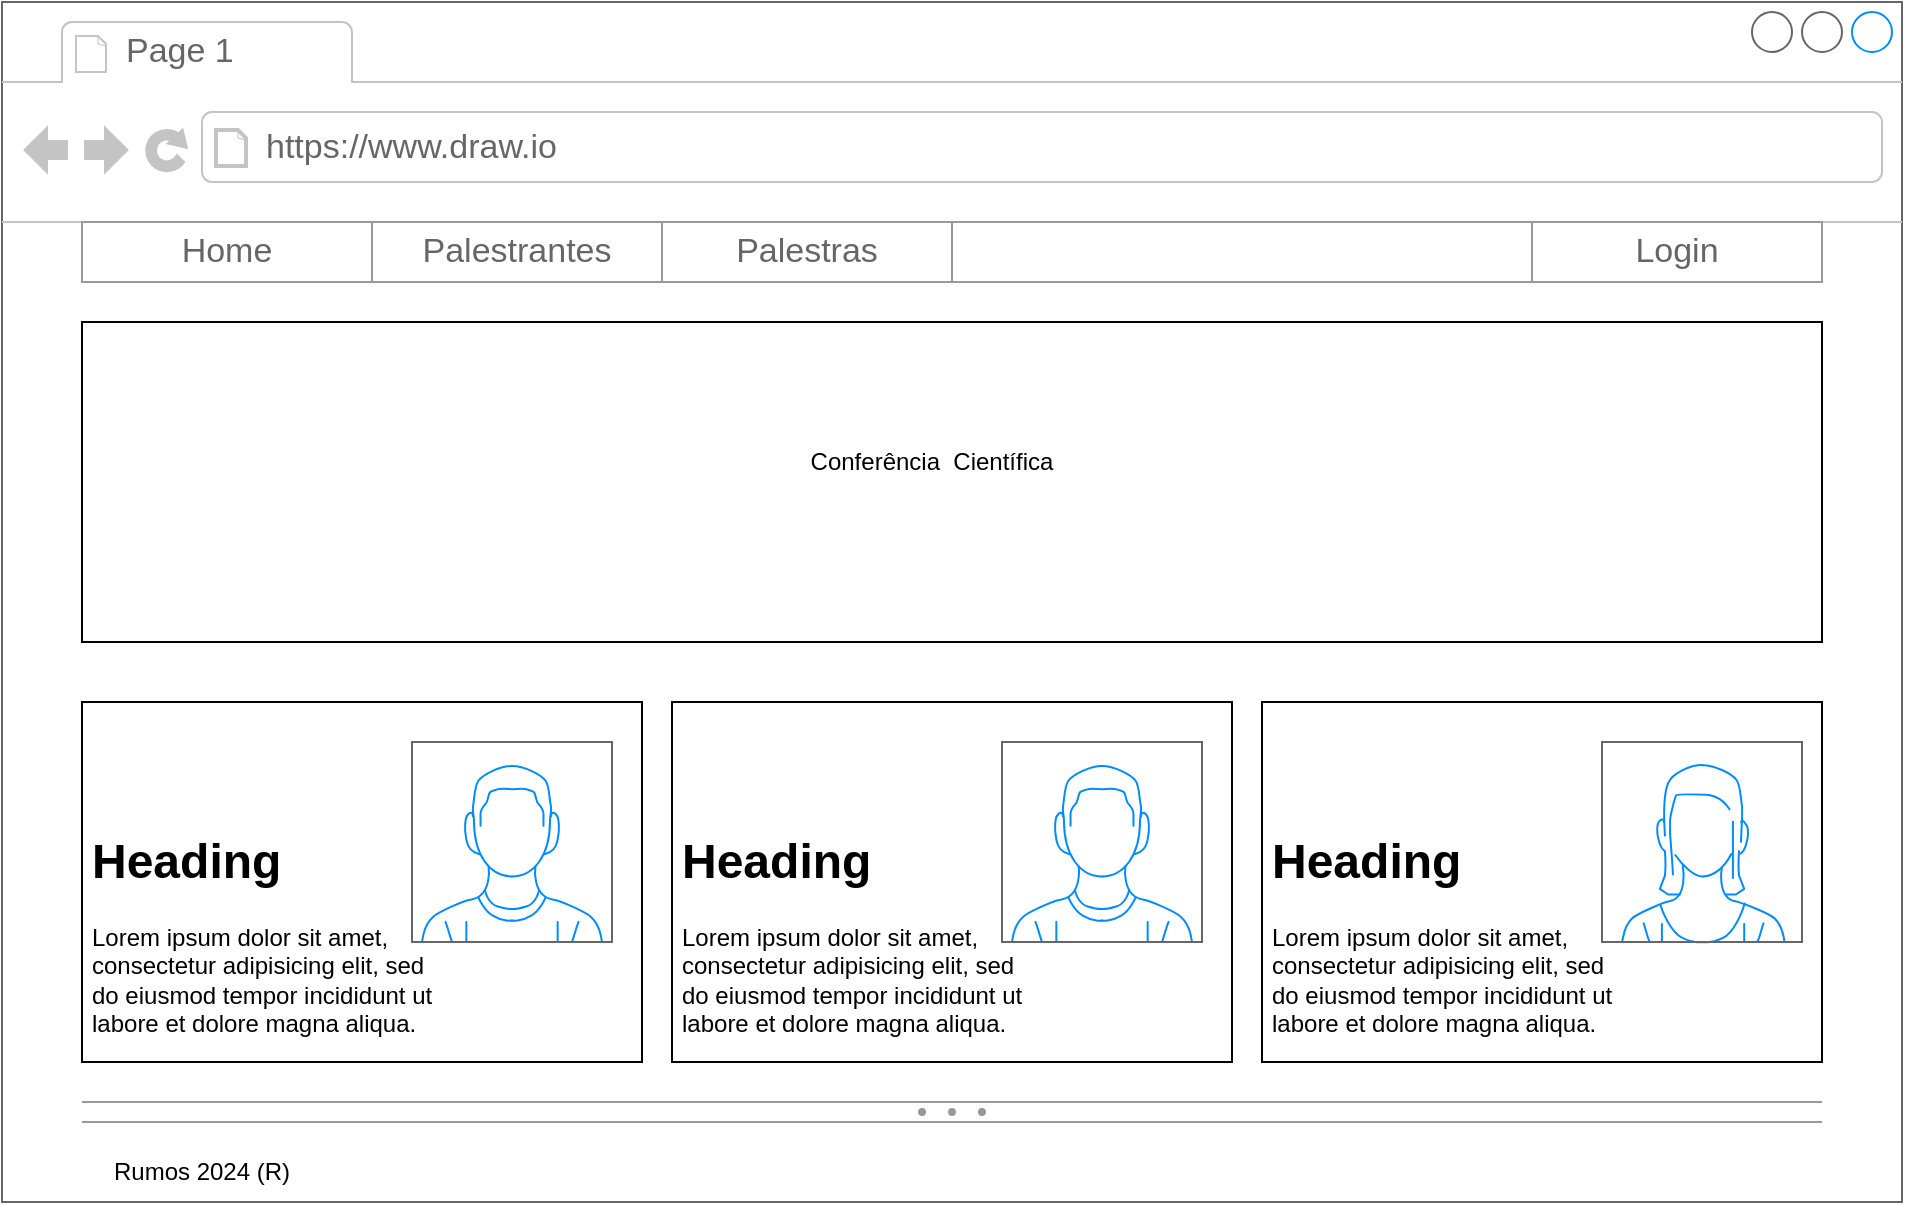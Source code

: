 <mxfile version="21.2.8" type="device" pages="4">
  <diagram name="Index" id="-s-NuK_WomoDArE0Qyhp">
    <mxGraphModel dx="1276" dy="606" grid="1" gridSize="10" guides="1" tooltips="1" connect="1" arrows="1" fold="1" page="1" pageScale="1" pageWidth="1169" pageHeight="827" math="0" shadow="0">
      <root>
        <mxCell id="0" />
        <mxCell id="1" parent="0" />
        <mxCell id="NJGV16ImT3vFh713RgNO-1" value="" style="strokeWidth=1;shadow=0;dashed=0;align=center;html=1;shape=mxgraph.mockup.containers.browserWindow;rSize=0;strokeColor=#666666;strokeColor2=#008cff;strokeColor3=#c4c4c4;mainText=,;recursiveResize=0;" parent="1" vertex="1">
          <mxGeometry x="110" y="90" width="950" height="600" as="geometry" />
        </mxCell>
        <mxCell id="NJGV16ImT3vFh713RgNO-2" value="Page 1" style="strokeWidth=1;shadow=0;dashed=0;align=center;html=1;shape=mxgraph.mockup.containers.anchor;fontSize=17;fontColor=#666666;align=left;whiteSpace=wrap;" parent="NJGV16ImT3vFh713RgNO-1" vertex="1">
          <mxGeometry x="60" y="12" width="110" height="26" as="geometry" />
        </mxCell>
        <mxCell id="NJGV16ImT3vFh713RgNO-3" value="https://www.draw.io" style="strokeWidth=1;shadow=0;dashed=0;align=center;html=1;shape=mxgraph.mockup.containers.anchor;rSize=0;fontSize=17;fontColor=#666666;align=left;" parent="NJGV16ImT3vFh713RgNO-1" vertex="1">
          <mxGeometry x="130" y="60" width="250" height="26" as="geometry" />
        </mxCell>
        <mxCell id="NJGV16ImT3vFh713RgNO-4" value="" style="rounded=0;whiteSpace=wrap;html=1;" parent="NJGV16ImT3vFh713RgNO-1" vertex="1">
          <mxGeometry x="40" y="160" width="870" height="160" as="geometry" />
        </mxCell>
        <mxCell id="NJGV16ImT3vFh713RgNO-5" value="Conferência&amp;nbsp; Científica" style="text;html=1;align=center;verticalAlign=middle;whiteSpace=wrap;rounded=0;" parent="NJGV16ImT3vFh713RgNO-1" vertex="1">
          <mxGeometry x="140" y="160" width="650" height="140" as="geometry" />
        </mxCell>
        <mxCell id="NJGV16ImT3vFh713RgNO-6" value="" style="rounded=0;whiteSpace=wrap;html=1;" parent="NJGV16ImT3vFh713RgNO-1" vertex="1">
          <mxGeometry x="40" y="350" width="280" height="180" as="geometry" />
        </mxCell>
        <mxCell id="NJGV16ImT3vFh713RgNO-7" value="" style="verticalLabelPosition=bottom;shadow=0;dashed=0;align=center;html=1;verticalAlign=top;strokeWidth=1;shape=mxgraph.mockup.containers.userMale;strokeColor=#666666;strokeColor2=#008cff;" parent="NJGV16ImT3vFh713RgNO-1" vertex="1">
          <mxGeometry x="205" y="370" width="100" height="100" as="geometry" />
        </mxCell>
        <mxCell id="NJGV16ImT3vFh713RgNO-8" value="&lt;h1&gt;Heading&lt;/h1&gt;&lt;p&gt;Lorem ipsum dolor sit amet, consectetur adipisicing elit, sed do eiusmod tempor incididunt ut labore et dolore magna aliqua.&lt;/p&gt;" style="text;html=1;spacing=5;spacingTop=-20;whiteSpace=wrap;overflow=hidden;rounded=0;" parent="NJGV16ImT3vFh713RgNO-1" vertex="1">
          <mxGeometry x="40" y="410" width="190" height="120" as="geometry" />
        </mxCell>
        <mxCell id="NJGV16ImT3vFh713RgNO-9" value="" style="rounded=0;whiteSpace=wrap;html=1;" parent="NJGV16ImT3vFh713RgNO-1" vertex="1">
          <mxGeometry x="335" y="350" width="280" height="180" as="geometry" />
        </mxCell>
        <mxCell id="NJGV16ImT3vFh713RgNO-10" value="" style="verticalLabelPosition=bottom;shadow=0;dashed=0;align=center;html=1;verticalAlign=top;strokeWidth=1;shape=mxgraph.mockup.containers.userMale;strokeColor=#666666;strokeColor2=#008cff;" parent="NJGV16ImT3vFh713RgNO-1" vertex="1">
          <mxGeometry x="500" y="370" width="100" height="100" as="geometry" />
        </mxCell>
        <mxCell id="NJGV16ImT3vFh713RgNO-13" value="&lt;h1&gt;Heading&lt;/h1&gt;&lt;p&gt;Lorem ipsum dolor sit amet, consectetur adipisicing elit, sed do eiusmod tempor incididunt ut labore et dolore magna aliqua.&lt;/p&gt;" style="text;html=1;spacing=5;spacingTop=-20;whiteSpace=wrap;overflow=hidden;rounded=0;" parent="NJGV16ImT3vFh713RgNO-1" vertex="1">
          <mxGeometry x="335" y="410" width="190" height="120" as="geometry" />
        </mxCell>
        <mxCell id="u3Lr7JxooYc4pxx3eMnw-1" value="" style="verticalLabelPosition=bottom;shadow=0;dashed=0;align=center;html=1;verticalAlign=top;strokeWidth=1;shape=mxgraph.mockup.forms.splitter;strokeColor=#999999;" parent="NJGV16ImT3vFh713RgNO-1" vertex="1">
          <mxGeometry x="40" y="550" width="870" height="10" as="geometry" />
        </mxCell>
        <mxCell id="u3Lr7JxooYc4pxx3eMnw-2" value="Rumos 2024 (R)" style="text;html=1;strokeColor=none;fillColor=none;align=center;verticalAlign=middle;whiteSpace=wrap;rounded=0;" parent="NJGV16ImT3vFh713RgNO-1" vertex="1">
          <mxGeometry x="40" y="570" width="120" height="30" as="geometry" />
        </mxCell>
        <mxCell id="u3Lr7JxooYc4pxx3eMnw-3" value="" style="strokeWidth=1;shadow=0;dashed=0;align=center;html=1;shape=mxgraph.mockup.forms.rrect;rSize=0;strokeColor=#999999;" parent="NJGV16ImT3vFh713RgNO-1" vertex="1">
          <mxGeometry x="40" y="110" width="870" height="30" as="geometry" />
        </mxCell>
        <mxCell id="u3Lr7JxooYc4pxx3eMnw-4" value="Home" style="strokeColor=inherit;fillColor=inherit;gradientColor=inherit;strokeWidth=1;shadow=0;dashed=0;align=center;html=1;shape=mxgraph.mockup.forms.rrect;rSize=0;fontSize=17;fontColor=#666666;whiteSpace=wrap;" parent="u3Lr7JxooYc4pxx3eMnw-3" vertex="1">
          <mxGeometry width="145" height="30" as="geometry" />
        </mxCell>
        <mxCell id="u3Lr7JxooYc4pxx3eMnw-5" value="Palestrantes" style="strokeColor=inherit;fillColor=inherit;gradientColor=inherit;strokeWidth=1;shadow=0;dashed=0;align=center;html=1;shape=mxgraph.mockup.forms.rrect;rSize=0;fontSize=17;fontColor=#666666;whiteSpace=wrap;" parent="u3Lr7JxooYc4pxx3eMnw-3" vertex="1">
          <mxGeometry x="145" width="145" height="30" as="geometry" />
        </mxCell>
        <mxCell id="u3Lr7JxooYc4pxx3eMnw-6" value="Palestras" style="strokeColor=inherit;fillColor=inherit;gradientColor=inherit;strokeWidth=1;shadow=0;dashed=0;align=center;html=1;shape=mxgraph.mockup.forms.rrect;rSize=0;fontSize=17;fontColor=#666666;whiteSpace=wrap;" parent="u3Lr7JxooYc4pxx3eMnw-3" vertex="1">
          <mxGeometry x="290" width="145" height="30" as="geometry" />
        </mxCell>
        <mxCell id="u3Lr7JxooYc4pxx3eMnw-9" value="Login" style="strokeColor=inherit;fillColor=inherit;gradientColor=inherit;strokeWidth=1;shadow=0;dashed=0;align=center;html=1;shape=mxgraph.mockup.forms.rrect;rSize=0;fontSize=17;fontColor=#666666;whiteSpace=wrap;" parent="u3Lr7JxooYc4pxx3eMnw-3" vertex="1">
          <mxGeometry x="725" width="145" height="30" as="geometry" />
        </mxCell>
        <mxCell id="NJGV16ImT3vFh713RgNO-11" value="" style="rounded=0;whiteSpace=wrap;html=1;" parent="1" vertex="1">
          <mxGeometry x="740" y="440" width="280" height="180" as="geometry" />
        </mxCell>
        <mxCell id="NJGV16ImT3vFh713RgNO-14" value="&lt;h1&gt;Heading&lt;/h1&gt;&lt;p&gt;Lorem ipsum dolor sit amet, consectetur adipisicing elit, sed do eiusmod tempor incididunt ut labore et dolore magna aliqua.&lt;/p&gt;" style="text;html=1;spacing=5;spacingTop=-20;whiteSpace=wrap;overflow=hidden;rounded=0;" parent="1" vertex="1">
          <mxGeometry x="740" y="500" width="190" height="120" as="geometry" />
        </mxCell>
        <mxCell id="NJGV16ImT3vFh713RgNO-15" value="" style="verticalLabelPosition=bottom;shadow=0;dashed=0;align=center;html=1;verticalAlign=top;strokeWidth=1;shape=mxgraph.mockup.containers.userFemale;strokeColor=#666666;strokeColor2=#008cff;" parent="1" vertex="1">
          <mxGeometry x="910" y="460" width="100" height="100" as="geometry" />
        </mxCell>
      </root>
    </mxGraphModel>
  </diagram>
  <diagram id="n83IJ1yeSU_8J88dDmPN" name="Palestrantes">
    <mxGraphModel dx="1276" dy="606" grid="1" gridSize="10" guides="1" tooltips="1" connect="1" arrows="1" fold="1" page="1" pageScale="1" pageWidth="1169" pageHeight="827" math="0" shadow="0">
      <root>
        <mxCell id="0" />
        <mxCell id="1" parent="0" />
        <mxCell id="xJS73T4taUeHp2EmgQ5f-1" value="" style="strokeWidth=1;shadow=0;dashed=0;align=center;html=1;shape=mxgraph.mockup.containers.browserWindow;rSize=0;strokeColor=#666666;strokeColor2=#008cff;strokeColor3=#c4c4c4;mainText=,;recursiveResize=0;" parent="1" vertex="1">
          <mxGeometry x="110" y="90" width="950" height="600" as="geometry" />
        </mxCell>
        <mxCell id="xJS73T4taUeHp2EmgQ5f-2" value="Page 1" style="strokeWidth=1;shadow=0;dashed=0;align=center;html=1;shape=mxgraph.mockup.containers.anchor;fontSize=17;fontColor=#666666;align=left;whiteSpace=wrap;" parent="xJS73T4taUeHp2EmgQ5f-1" vertex="1">
          <mxGeometry x="60" y="12" width="110" height="26" as="geometry" />
        </mxCell>
        <mxCell id="xJS73T4taUeHp2EmgQ5f-3" value="https://www.draw.io" style="strokeWidth=1;shadow=0;dashed=0;align=center;html=1;shape=mxgraph.mockup.containers.anchor;rSize=0;fontSize=17;fontColor=#666666;align=left;" parent="xJS73T4taUeHp2EmgQ5f-1" vertex="1">
          <mxGeometry x="130" y="60" width="250" height="26" as="geometry" />
        </mxCell>
        <mxCell id="xJS73T4taUeHp2EmgQ5f-12" value="" style="verticalLabelPosition=bottom;shadow=0;dashed=0;align=center;html=1;verticalAlign=top;strokeWidth=1;shape=mxgraph.mockup.forms.splitter;strokeColor=#999999;" parent="xJS73T4taUeHp2EmgQ5f-1" vertex="1">
          <mxGeometry x="40" y="550" width="870" height="10" as="geometry" />
        </mxCell>
        <mxCell id="xJS73T4taUeHp2EmgQ5f-13" value="Rumos 2024 (R)" style="text;html=1;strokeColor=none;fillColor=none;align=center;verticalAlign=middle;whiteSpace=wrap;rounded=0;" parent="xJS73T4taUeHp2EmgQ5f-1" vertex="1">
          <mxGeometry x="40" y="570" width="120" height="30" as="geometry" />
        </mxCell>
        <mxCell id="xJS73T4taUeHp2EmgQ5f-14" value="" style="strokeWidth=1;shadow=0;dashed=0;align=center;html=1;shape=mxgraph.mockup.forms.rrect;rSize=0;strokeColor=#999999;" parent="xJS73T4taUeHp2EmgQ5f-1" vertex="1">
          <mxGeometry x="40" y="110" width="870" height="30" as="geometry" />
        </mxCell>
        <mxCell id="xJS73T4taUeHp2EmgQ5f-15" value="Home" style="strokeColor=inherit;fillColor=inherit;gradientColor=inherit;strokeWidth=1;shadow=0;dashed=0;align=center;html=1;shape=mxgraph.mockup.forms.rrect;rSize=0;fontSize=17;fontColor=#666666;whiteSpace=wrap;" parent="xJS73T4taUeHp2EmgQ5f-14" vertex="1">
          <mxGeometry width="145" height="30" as="geometry" />
        </mxCell>
        <mxCell id="xJS73T4taUeHp2EmgQ5f-16" value="Palestrantes" style="strokeColor=inherit;fillColor=inherit;gradientColor=inherit;strokeWidth=1;shadow=0;dashed=0;align=center;html=1;shape=mxgraph.mockup.forms.rrect;rSize=0;fontSize=17;fontColor=#666666;whiteSpace=wrap;" parent="xJS73T4taUeHp2EmgQ5f-14" vertex="1">
          <mxGeometry x="145" width="145" height="30" as="geometry" />
        </mxCell>
        <mxCell id="xJS73T4taUeHp2EmgQ5f-17" value="Palestras" style="strokeColor=inherit;fillColor=inherit;gradientColor=inherit;strokeWidth=1;shadow=0;dashed=0;align=center;html=1;shape=mxgraph.mockup.forms.rrect;rSize=0;fontSize=17;fontColor=#666666;whiteSpace=wrap;" parent="xJS73T4taUeHp2EmgQ5f-14" vertex="1">
          <mxGeometry x="290" width="145" height="30" as="geometry" />
        </mxCell>
        <mxCell id="xJS73T4taUeHp2EmgQ5f-18" value="Login" style="strokeColor=inherit;fillColor=inherit;gradientColor=inherit;strokeWidth=1;shadow=0;dashed=0;align=center;html=1;shape=mxgraph.mockup.forms.rrect;rSize=0;fontSize=17;fontColor=#666666;whiteSpace=wrap;" parent="xJS73T4taUeHp2EmgQ5f-14" vertex="1">
          <mxGeometry x="725" width="145" height="30" as="geometry" />
        </mxCell>
        <mxCell id="-s9LEb90_n_qW2XaT2oN-1" value="" style="shape=table;html=1;whiteSpace=wrap;startSize=0;container=1;collapsible=0;childLayout=tableLayout;strokeWidth=2;" parent="xJS73T4taUeHp2EmgQ5f-1" vertex="1">
          <mxGeometry x="40" y="230" width="870" height="80" as="geometry" />
        </mxCell>
        <mxCell id="-s9LEb90_n_qW2XaT2oN-2" value="" style="shape=tableRow;horizontal=0;startSize=0;swimlaneHead=0;swimlaneBody=0;top=0;left=0;bottom=0;right=0;collapsible=0;dropTarget=0;fillColor=none;points=[[0,0.5],[1,0.5]];portConstraint=eastwest;" parent="-s9LEb90_n_qW2XaT2oN-1" vertex="1">
          <mxGeometry width="870" height="27" as="geometry" />
        </mxCell>
        <mxCell id="-s9LEb90_n_qW2XaT2oN-3" value="Header 1" style="shape=partialRectangle;html=1;whiteSpace=wrap;connectable=0;fillColor=none;top=0;left=0;bottom=0;right=0;overflow=hidden;fontStyle=1" parent="-s9LEb90_n_qW2XaT2oN-2" vertex="1">
          <mxGeometry width="435" height="27" as="geometry">
            <mxRectangle width="435" height="27" as="alternateBounds" />
          </mxGeometry>
        </mxCell>
        <mxCell id="-s9LEb90_n_qW2XaT2oN-4" value="Header 2" style="shape=partialRectangle;html=1;whiteSpace=wrap;connectable=0;fillColor=none;top=0;left=0;bottom=0;right=0;overflow=hidden;fontStyle=1" parent="-s9LEb90_n_qW2XaT2oN-2" vertex="1">
          <mxGeometry x="435" width="435" height="27" as="geometry">
            <mxRectangle width="435" height="27" as="alternateBounds" />
          </mxGeometry>
        </mxCell>
        <mxCell id="-s9LEb90_n_qW2XaT2oN-5" value="" style="shape=tableRow;horizontal=0;startSize=0;swimlaneHead=0;swimlaneBody=0;top=0;left=0;bottom=0;right=0;collapsible=0;dropTarget=0;fillColor=none;points=[[0,0.5],[1,0.5]];portConstraint=eastwest;" parent="-s9LEb90_n_qW2XaT2oN-1" vertex="1">
          <mxGeometry y="27" width="870" height="26" as="geometry" />
        </mxCell>
        <mxCell id="-s9LEb90_n_qW2XaT2oN-6" value="row 1, cell 1" style="shape=partialRectangle;html=1;whiteSpace=wrap;connectable=0;fillColor=none;top=0;left=0;bottom=0;right=0;overflow=hidden;" parent="-s9LEb90_n_qW2XaT2oN-5" vertex="1">
          <mxGeometry width="435" height="26" as="geometry">
            <mxRectangle width="435" height="26" as="alternateBounds" />
          </mxGeometry>
        </mxCell>
        <mxCell id="-s9LEb90_n_qW2XaT2oN-7" value="row 1, cell 2" style="shape=partialRectangle;html=1;whiteSpace=wrap;connectable=0;fillColor=none;top=0;left=0;bottom=0;right=0;overflow=hidden;" parent="-s9LEb90_n_qW2XaT2oN-5" vertex="1">
          <mxGeometry x="435" width="435" height="26" as="geometry">
            <mxRectangle width="435" height="26" as="alternateBounds" />
          </mxGeometry>
        </mxCell>
        <mxCell id="-s9LEb90_n_qW2XaT2oN-8" value="" style="shape=tableRow;horizontal=0;startSize=0;swimlaneHead=0;swimlaneBody=0;top=0;left=0;bottom=0;right=0;collapsible=0;dropTarget=0;fillColor=none;points=[[0,0.5],[1,0.5]];portConstraint=eastwest;" parent="-s9LEb90_n_qW2XaT2oN-1" vertex="1">
          <mxGeometry y="53" width="870" height="27" as="geometry" />
        </mxCell>
        <mxCell id="-s9LEb90_n_qW2XaT2oN-9" value="row 2, cell 1" style="shape=partialRectangle;html=1;whiteSpace=wrap;connectable=0;fillColor=none;top=0;left=0;bottom=0;right=0;overflow=hidden;" parent="-s9LEb90_n_qW2XaT2oN-8" vertex="1">
          <mxGeometry width="435" height="27" as="geometry">
            <mxRectangle width="435" height="27" as="alternateBounds" />
          </mxGeometry>
        </mxCell>
        <mxCell id="-s9LEb90_n_qW2XaT2oN-10" value="row 2, cell 2" style="shape=partialRectangle;html=1;whiteSpace=wrap;connectable=0;fillColor=none;top=0;left=0;bottom=0;right=0;overflow=hidden;" parent="-s9LEb90_n_qW2XaT2oN-8" vertex="1">
          <mxGeometry x="435" width="435" height="27" as="geometry">
            <mxRectangle width="435" height="27" as="alternateBounds" />
          </mxGeometry>
        </mxCell>
        <mxCell id="-s9LEb90_n_qW2XaT2oN-11" value="Search" style="strokeWidth=1;shadow=0;dashed=0;align=center;html=1;shape=mxgraph.mockup.forms.searchBox;strokeColor=#999999;mainText=;strokeColor2=#008cff;fontColor=#666666;fontSize=17;align=left;spacingLeft=3;whiteSpace=wrap;" parent="xJS73T4taUeHp2EmgQ5f-1" vertex="1">
          <mxGeometry x="40" y="190" width="360" height="30" as="geometry" />
        </mxCell>
        <mxCell id="_cKu09cZDRXXO4Q31mEp-1" value="" style="rounded=0;whiteSpace=wrap;html=1;" parent="1" vertex="1">
          <mxGeometry x="150" y="440" width="870" height="180" as="geometry" />
        </mxCell>
        <mxCell id="_cKu09cZDRXXO4Q31mEp-2" value="" style="verticalLabelPosition=bottom;shadow=0;dashed=0;align=center;html=1;verticalAlign=top;strokeWidth=1;shape=mxgraph.mockup.containers.userMale;strokeColor=#666666;strokeColor2=#008cff;" parent="1" vertex="1">
          <mxGeometry x="160" y="450" width="100" height="100" as="geometry" />
        </mxCell>
        <mxCell id="_cKu09cZDRXXO4Q31mEp-4" value="&lt;h1&gt;Heading&lt;/h1&gt;&lt;p&gt;Lorem ipsum dolor sit amet, consectetur adipisicing elit, sed do eiusmod tempor incididunt ut labore et dolore magna aliqua.&lt;/p&gt;" style="text;html=1;strokeColor=none;fillColor=none;spacing=5;spacingTop=-20;whiteSpace=wrap;overflow=hidden;rounded=0;" parent="1" vertex="1">
          <mxGeometry x="273" y="450" width="717" height="100" as="geometry" />
        </mxCell>
        <mxCell id="_cKu09cZDRXXO4Q31mEp-5" value="&lt;h1&gt;Palestra 01&lt;/h1&gt;&lt;p&gt;Lorem ipsum dolor sit amet, consectetur adipisicing aliqua.&lt;/p&gt;" style="text;html=1;strokeColor=none;fillColor=none;spacing=5;spacingTop=-20;whiteSpace=wrap;overflow=hidden;rounded=0;" parent="1" vertex="1">
          <mxGeometry x="270" y="530" width="190" height="80" as="geometry" />
        </mxCell>
        <mxCell id="_cKu09cZDRXXO4Q31mEp-6" value="&lt;h1&gt;Palestra 02&lt;/h1&gt;&lt;p&gt;Lorem ipsum dolor sit amet, consectetur adipisicing aliqua.&lt;/p&gt;" style="text;html=1;strokeColor=none;fillColor=none;spacing=5;spacingTop=-20;whiteSpace=wrap;overflow=hidden;rounded=0;" parent="1" vertex="1">
          <mxGeometry x="460" y="530" width="190" height="80" as="geometry" />
        </mxCell>
        <mxCell id="_cKu09cZDRXXO4Q31mEp-7" value="&lt;h1&gt;Palestra 03&lt;/h1&gt;&lt;p&gt;Lorem ipsum dolor sit amet, consectetur adipisicing aliqua.&lt;/p&gt;" style="text;html=1;strokeColor=none;fillColor=none;spacing=5;spacingTop=-20;whiteSpace=wrap;overflow=hidden;rounded=0;" parent="1" vertex="1">
          <mxGeometry x="670" y="530" width="190" height="80" as="geometry" />
        </mxCell>
      </root>
    </mxGraphModel>
  </diagram>
  <diagram name="Cadastro Palestrantes" id="-__qBHzWM1S3iXYySeu9">
    <mxGraphModel dx="1276" dy="606" grid="1" gridSize="10" guides="1" tooltips="1" connect="1" arrows="1" fold="1" page="1" pageScale="1" pageWidth="1169" pageHeight="827" math="0" shadow="0">
      <root>
        <mxCell id="T50IKD7ibU-e3D_RE7FK-0" />
        <mxCell id="T50IKD7ibU-e3D_RE7FK-1" parent="T50IKD7ibU-e3D_RE7FK-0" />
        <mxCell id="T50IKD7ibU-e3D_RE7FK-2" value="" style="strokeWidth=1;shadow=0;dashed=0;align=center;html=1;shape=mxgraph.mockup.containers.browserWindow;rSize=0;strokeColor=#666666;strokeColor2=#008cff;strokeColor3=#c4c4c4;mainText=,;recursiveResize=0;" vertex="1" parent="T50IKD7ibU-e3D_RE7FK-1">
          <mxGeometry x="110" y="90" width="950" height="600" as="geometry" />
        </mxCell>
        <mxCell id="T50IKD7ibU-e3D_RE7FK-3" value="Page 1" style="strokeWidth=1;shadow=0;dashed=0;align=center;html=1;shape=mxgraph.mockup.containers.anchor;fontSize=17;fontColor=#666666;align=left;whiteSpace=wrap;" vertex="1" parent="T50IKD7ibU-e3D_RE7FK-2">
          <mxGeometry x="60" y="12" width="110" height="26" as="geometry" />
        </mxCell>
        <mxCell id="T50IKD7ibU-e3D_RE7FK-4" value="https://www.draw.io" style="strokeWidth=1;shadow=0;dashed=0;align=center;html=1;shape=mxgraph.mockup.containers.anchor;rSize=0;fontSize=17;fontColor=#666666;align=left;" vertex="1" parent="T50IKD7ibU-e3D_RE7FK-2">
          <mxGeometry x="130" y="60" width="250" height="26" as="geometry" />
        </mxCell>
        <mxCell id="T50IKD7ibU-e3D_RE7FK-5" value="" style="verticalLabelPosition=bottom;shadow=0;dashed=0;align=center;html=1;verticalAlign=top;strokeWidth=1;shape=mxgraph.mockup.forms.splitter;strokeColor=#999999;" vertex="1" parent="T50IKD7ibU-e3D_RE7FK-2">
          <mxGeometry x="40" y="550" width="870" height="10" as="geometry" />
        </mxCell>
        <mxCell id="T50IKD7ibU-e3D_RE7FK-6" value="Rumos 2024 (R)" style="text;html=1;strokeColor=none;fillColor=none;align=center;verticalAlign=middle;whiteSpace=wrap;rounded=0;" vertex="1" parent="T50IKD7ibU-e3D_RE7FK-2">
          <mxGeometry x="40" y="570" width="120" height="30" as="geometry" />
        </mxCell>
        <mxCell id="T50IKD7ibU-e3D_RE7FK-7" value="" style="strokeWidth=1;shadow=0;dashed=0;align=center;html=1;shape=mxgraph.mockup.forms.rrect;rSize=0;strokeColor=#999999;" vertex="1" parent="T50IKD7ibU-e3D_RE7FK-2">
          <mxGeometry x="40" y="110" width="870" height="30" as="geometry" />
        </mxCell>
        <mxCell id="T50IKD7ibU-e3D_RE7FK-8" value="Home" style="strokeColor=inherit;fillColor=inherit;gradientColor=inherit;strokeWidth=1;shadow=0;dashed=0;align=center;html=1;shape=mxgraph.mockup.forms.rrect;rSize=0;fontSize=17;fontColor=#666666;whiteSpace=wrap;" vertex="1" parent="T50IKD7ibU-e3D_RE7FK-7">
          <mxGeometry width="145" height="30" as="geometry" />
        </mxCell>
        <mxCell id="T50IKD7ibU-e3D_RE7FK-9" value="Palestrantes" style="strokeColor=inherit;fillColor=inherit;gradientColor=inherit;strokeWidth=1;shadow=0;dashed=0;align=center;html=1;shape=mxgraph.mockup.forms.rrect;rSize=0;fontSize=17;fontColor=#666666;whiteSpace=wrap;" vertex="1" parent="T50IKD7ibU-e3D_RE7FK-7">
          <mxGeometry x="145" width="145" height="30" as="geometry" />
        </mxCell>
        <mxCell id="T50IKD7ibU-e3D_RE7FK-10" value="Palestras" style="strokeColor=inherit;fillColor=inherit;gradientColor=inherit;strokeWidth=1;shadow=0;dashed=0;align=center;html=1;shape=mxgraph.mockup.forms.rrect;rSize=0;fontSize=17;fontColor=#666666;whiteSpace=wrap;" vertex="1" parent="T50IKD7ibU-e3D_RE7FK-7">
          <mxGeometry x="290" width="145" height="30" as="geometry" />
        </mxCell>
        <mxCell id="T50IKD7ibU-e3D_RE7FK-11" value="Login" style="strokeColor=inherit;fillColor=inherit;gradientColor=inherit;strokeWidth=1;shadow=0;dashed=0;align=center;html=1;shape=mxgraph.mockup.forms.rrect;rSize=0;fontSize=17;fontColor=#666666;whiteSpace=wrap;" vertex="1" parent="T50IKD7ibU-e3D_RE7FK-7">
          <mxGeometry x="725" width="145" height="30" as="geometry" />
        </mxCell>
        <mxCell id="T50IKD7ibU-e3D_RE7FK-23" value="" style="rounded=0;whiteSpace=wrap;html=1;" vertex="1" parent="T50IKD7ibU-e3D_RE7FK-1">
          <mxGeometry x="150" y="250" width="870" height="370" as="geometry" />
        </mxCell>
        <mxCell id="Twnnvgmj1dNYaNvpYtDp-0" value="" style="strokeWidth=1;shadow=0;dashed=0;align=center;html=1;shape=mxgraph.mockup.forms.pwField;strokeColor=#999999;mainText=;align=left;fontColor=#666666;fontSize=17;spacingLeft=3;" vertex="1" parent="T50IKD7ibU-e3D_RE7FK-1">
          <mxGeometry x="250" y="270" width="150" height="30" as="geometry" />
        </mxCell>
        <mxCell id="Twnnvgmj1dNYaNvpYtDp-1" value="Nome" style="text;html=1;strokeColor=none;fillColor=none;align=center;verticalAlign=middle;whiteSpace=wrap;rounded=0;" vertex="1" parent="T50IKD7ibU-e3D_RE7FK-1">
          <mxGeometry x="160" y="270" width="60" height="30" as="geometry" />
        </mxCell>
        <mxCell id="Twnnvgmj1dNYaNvpYtDp-3" value="Especialidade" style="text;html=1;strokeColor=none;fillColor=none;align=center;verticalAlign=middle;whiteSpace=wrap;rounded=0;" vertex="1" parent="T50IKD7ibU-e3D_RE7FK-1">
          <mxGeometry x="180" y="310" width="60" height="30" as="geometry" />
        </mxCell>
        <mxCell id="Twnnvgmj1dNYaNvpYtDp-4" value="Option 1" style="strokeWidth=1;shadow=0;dashed=0;align=center;html=1;shape=mxgraph.mockup.forms.comboBox;strokeColor=#999999;fillColor=#ddeeff;align=left;fillColor2=#aaddff;mainText=;fontColor=#666666;fontSize=17;spacingLeft=3;" vertex="1" parent="T50IKD7ibU-e3D_RE7FK-1">
          <mxGeometry x="250" y="310" width="150" height="30" as="geometry" />
        </mxCell>
      </root>
    </mxGraphModel>
  </diagram>
  <diagram name="Template" id="U4OjcBVAvDzP1R71_GLK">
    <mxGraphModel dx="1276" dy="606" grid="1" gridSize="10" guides="1" tooltips="1" connect="1" arrows="1" fold="1" page="1" pageScale="1" pageWidth="1169" pageHeight="827" math="0" shadow="0">
      <root>
        <mxCell id="qZNRCAajUvIjUTX4flRx-0" />
        <mxCell id="qZNRCAajUvIjUTX4flRx-1" parent="qZNRCAajUvIjUTX4flRx-0" />
        <mxCell id="qZNRCAajUvIjUTX4flRx-2" value="" style="strokeWidth=1;shadow=0;dashed=0;align=center;html=1;shape=mxgraph.mockup.containers.browserWindow;rSize=0;strokeColor=#666666;strokeColor2=#008cff;strokeColor3=#c4c4c4;mainText=,;recursiveResize=0;" parent="qZNRCAajUvIjUTX4flRx-1" vertex="1">
          <mxGeometry x="110" y="90" width="950" height="600" as="geometry" />
        </mxCell>
        <mxCell id="qZNRCAajUvIjUTX4flRx-3" value="Page 1" style="strokeWidth=1;shadow=0;dashed=0;align=center;html=1;shape=mxgraph.mockup.containers.anchor;fontSize=17;fontColor=#666666;align=left;whiteSpace=wrap;" parent="qZNRCAajUvIjUTX4flRx-2" vertex="1">
          <mxGeometry x="60" y="12" width="110" height="26" as="geometry" />
        </mxCell>
        <mxCell id="qZNRCAajUvIjUTX4flRx-4" value="https://www.draw.io" style="strokeWidth=1;shadow=0;dashed=0;align=center;html=1;shape=mxgraph.mockup.containers.anchor;rSize=0;fontSize=17;fontColor=#666666;align=left;" parent="qZNRCAajUvIjUTX4flRx-2" vertex="1">
          <mxGeometry x="130" y="60" width="250" height="26" as="geometry" />
        </mxCell>
        <mxCell id="qZNRCAajUvIjUTX4flRx-5" value="" style="verticalLabelPosition=bottom;shadow=0;dashed=0;align=center;html=1;verticalAlign=top;strokeWidth=1;shape=mxgraph.mockup.forms.splitter;strokeColor=#999999;" parent="qZNRCAajUvIjUTX4flRx-2" vertex="1">
          <mxGeometry x="40" y="550" width="870" height="10" as="geometry" />
        </mxCell>
        <mxCell id="qZNRCAajUvIjUTX4flRx-6" value="Rumos 2024 (R)" style="text;html=1;strokeColor=none;fillColor=none;align=center;verticalAlign=middle;whiteSpace=wrap;rounded=0;" parent="qZNRCAajUvIjUTX4flRx-2" vertex="1">
          <mxGeometry x="40" y="570" width="120" height="30" as="geometry" />
        </mxCell>
        <mxCell id="qZNRCAajUvIjUTX4flRx-7" value="" style="strokeWidth=1;shadow=0;dashed=0;align=center;html=1;shape=mxgraph.mockup.forms.rrect;rSize=0;strokeColor=#999999;" parent="qZNRCAajUvIjUTX4flRx-2" vertex="1">
          <mxGeometry x="40" y="110" width="870" height="30" as="geometry" />
        </mxCell>
        <mxCell id="qZNRCAajUvIjUTX4flRx-8" value="Home" style="strokeColor=inherit;fillColor=inherit;gradientColor=inherit;strokeWidth=1;shadow=0;dashed=0;align=center;html=1;shape=mxgraph.mockup.forms.rrect;rSize=0;fontSize=17;fontColor=#666666;whiteSpace=wrap;" parent="qZNRCAajUvIjUTX4flRx-7" vertex="1">
          <mxGeometry width="145" height="30" as="geometry" />
        </mxCell>
        <mxCell id="qZNRCAajUvIjUTX4flRx-9" value="Palestrantes" style="strokeColor=inherit;fillColor=inherit;gradientColor=inherit;strokeWidth=1;shadow=0;dashed=0;align=center;html=1;shape=mxgraph.mockup.forms.rrect;rSize=0;fontSize=17;fontColor=#666666;whiteSpace=wrap;" parent="qZNRCAajUvIjUTX4flRx-7" vertex="1">
          <mxGeometry x="145" width="145" height="30" as="geometry" />
        </mxCell>
        <mxCell id="qZNRCAajUvIjUTX4flRx-10" value="Palestras" style="strokeColor=inherit;fillColor=inherit;gradientColor=inherit;strokeWidth=1;shadow=0;dashed=0;align=center;html=1;shape=mxgraph.mockup.forms.rrect;rSize=0;fontSize=17;fontColor=#666666;whiteSpace=wrap;" parent="qZNRCAajUvIjUTX4flRx-7" vertex="1">
          <mxGeometry x="290" width="145" height="30" as="geometry" />
        </mxCell>
        <mxCell id="qZNRCAajUvIjUTX4flRx-11" value="Login" style="strokeColor=inherit;fillColor=inherit;gradientColor=inherit;strokeWidth=1;shadow=0;dashed=0;align=center;html=1;shape=mxgraph.mockup.forms.rrect;rSize=0;fontSize=17;fontColor=#666666;whiteSpace=wrap;" parent="qZNRCAajUvIjUTX4flRx-7" vertex="1">
          <mxGeometry x="725" width="145" height="30" as="geometry" />
        </mxCell>
      </root>
    </mxGraphModel>
  </diagram>
</mxfile>
